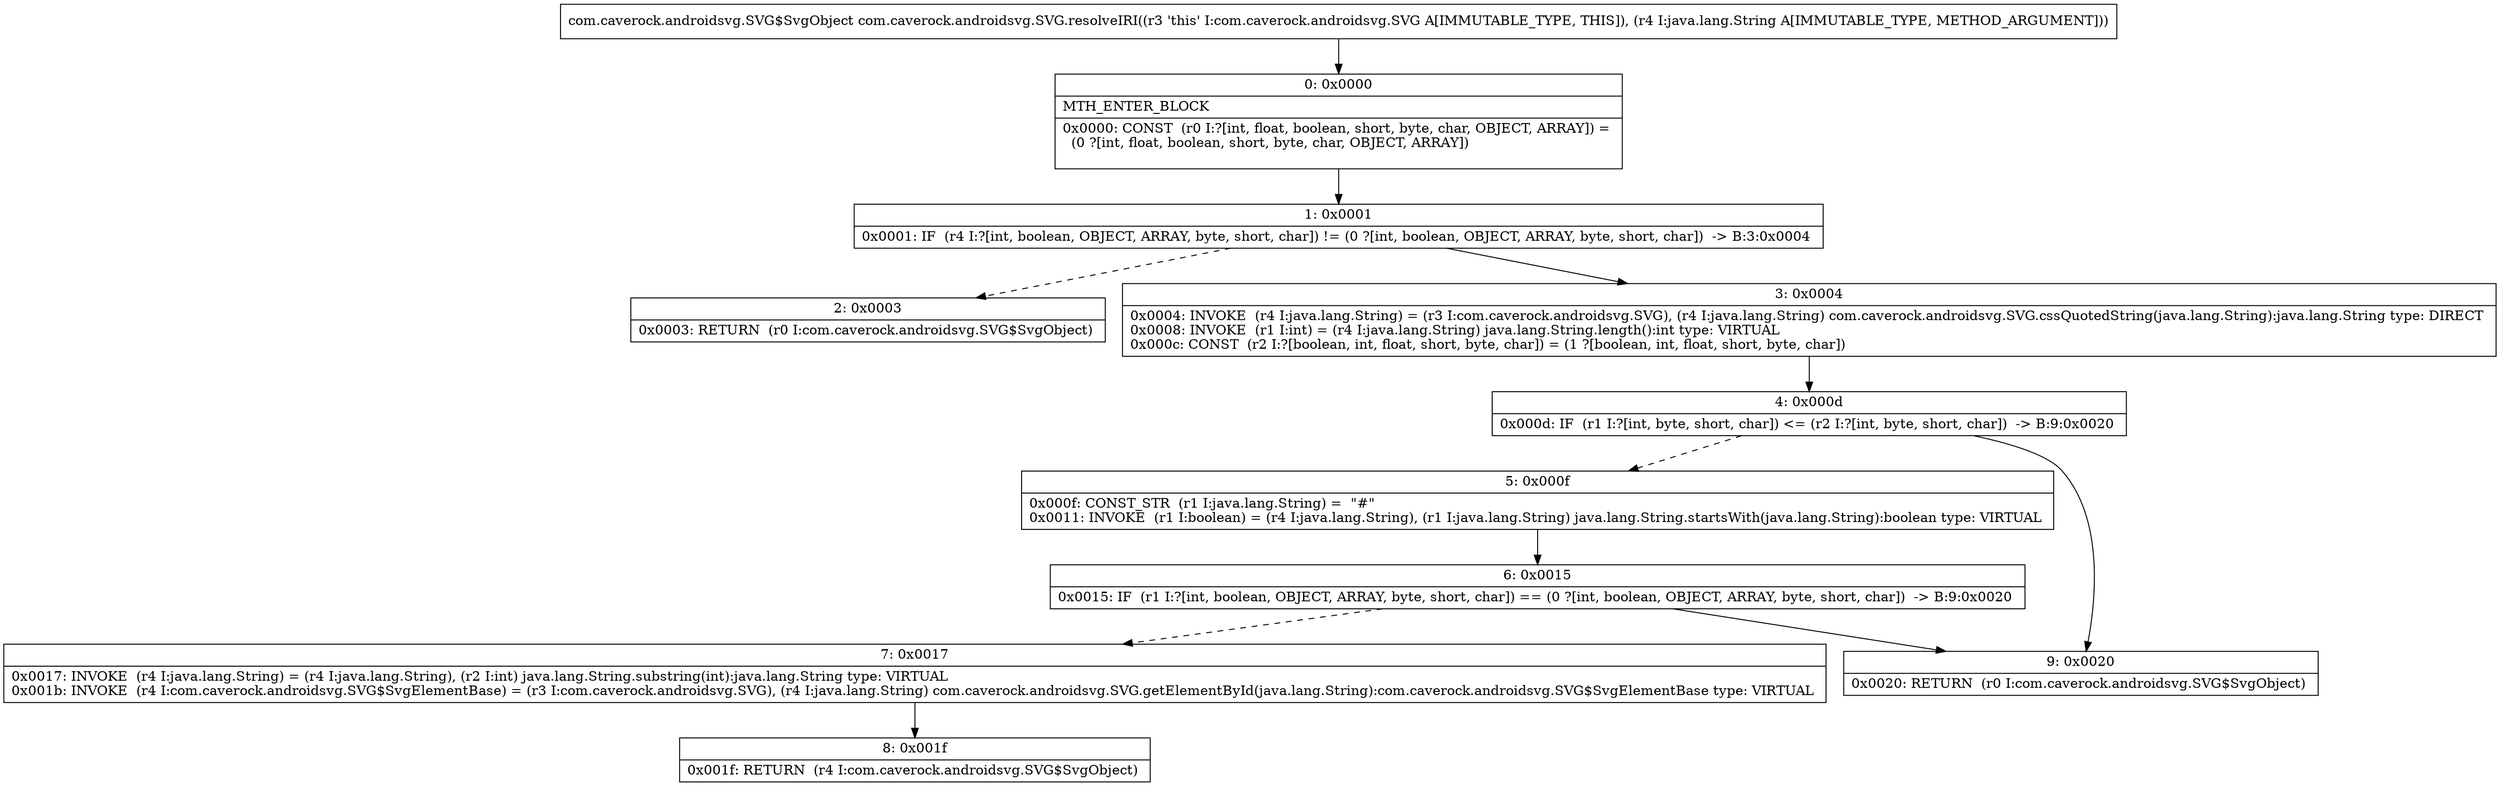 digraph "CFG forcom.caverock.androidsvg.SVG.resolveIRI(Ljava\/lang\/String;)Lcom\/caverock\/androidsvg\/SVG$SvgObject;" {
Node_0 [shape=record,label="{0\:\ 0x0000|MTH_ENTER_BLOCK\l|0x0000: CONST  (r0 I:?[int, float, boolean, short, byte, char, OBJECT, ARRAY]) = \l  (0 ?[int, float, boolean, short, byte, char, OBJECT, ARRAY])\l \l}"];
Node_1 [shape=record,label="{1\:\ 0x0001|0x0001: IF  (r4 I:?[int, boolean, OBJECT, ARRAY, byte, short, char]) != (0 ?[int, boolean, OBJECT, ARRAY, byte, short, char])  \-\> B:3:0x0004 \l}"];
Node_2 [shape=record,label="{2\:\ 0x0003|0x0003: RETURN  (r0 I:com.caverock.androidsvg.SVG$SvgObject) \l}"];
Node_3 [shape=record,label="{3\:\ 0x0004|0x0004: INVOKE  (r4 I:java.lang.String) = (r3 I:com.caverock.androidsvg.SVG), (r4 I:java.lang.String) com.caverock.androidsvg.SVG.cssQuotedString(java.lang.String):java.lang.String type: DIRECT \l0x0008: INVOKE  (r1 I:int) = (r4 I:java.lang.String) java.lang.String.length():int type: VIRTUAL \l0x000c: CONST  (r2 I:?[boolean, int, float, short, byte, char]) = (1 ?[boolean, int, float, short, byte, char]) \l}"];
Node_4 [shape=record,label="{4\:\ 0x000d|0x000d: IF  (r1 I:?[int, byte, short, char]) \<= (r2 I:?[int, byte, short, char])  \-\> B:9:0x0020 \l}"];
Node_5 [shape=record,label="{5\:\ 0x000f|0x000f: CONST_STR  (r1 I:java.lang.String) =  \"#\" \l0x0011: INVOKE  (r1 I:boolean) = (r4 I:java.lang.String), (r1 I:java.lang.String) java.lang.String.startsWith(java.lang.String):boolean type: VIRTUAL \l}"];
Node_6 [shape=record,label="{6\:\ 0x0015|0x0015: IF  (r1 I:?[int, boolean, OBJECT, ARRAY, byte, short, char]) == (0 ?[int, boolean, OBJECT, ARRAY, byte, short, char])  \-\> B:9:0x0020 \l}"];
Node_7 [shape=record,label="{7\:\ 0x0017|0x0017: INVOKE  (r4 I:java.lang.String) = (r4 I:java.lang.String), (r2 I:int) java.lang.String.substring(int):java.lang.String type: VIRTUAL \l0x001b: INVOKE  (r4 I:com.caverock.androidsvg.SVG$SvgElementBase) = (r3 I:com.caverock.androidsvg.SVG), (r4 I:java.lang.String) com.caverock.androidsvg.SVG.getElementById(java.lang.String):com.caverock.androidsvg.SVG$SvgElementBase type: VIRTUAL \l}"];
Node_8 [shape=record,label="{8\:\ 0x001f|0x001f: RETURN  (r4 I:com.caverock.androidsvg.SVG$SvgObject) \l}"];
Node_9 [shape=record,label="{9\:\ 0x0020|0x0020: RETURN  (r0 I:com.caverock.androidsvg.SVG$SvgObject) \l}"];
MethodNode[shape=record,label="{com.caverock.androidsvg.SVG$SvgObject com.caverock.androidsvg.SVG.resolveIRI((r3 'this' I:com.caverock.androidsvg.SVG A[IMMUTABLE_TYPE, THIS]), (r4 I:java.lang.String A[IMMUTABLE_TYPE, METHOD_ARGUMENT])) }"];
MethodNode -> Node_0;
Node_0 -> Node_1;
Node_1 -> Node_2[style=dashed];
Node_1 -> Node_3;
Node_3 -> Node_4;
Node_4 -> Node_5[style=dashed];
Node_4 -> Node_9;
Node_5 -> Node_6;
Node_6 -> Node_7[style=dashed];
Node_6 -> Node_9;
Node_7 -> Node_8;
}


